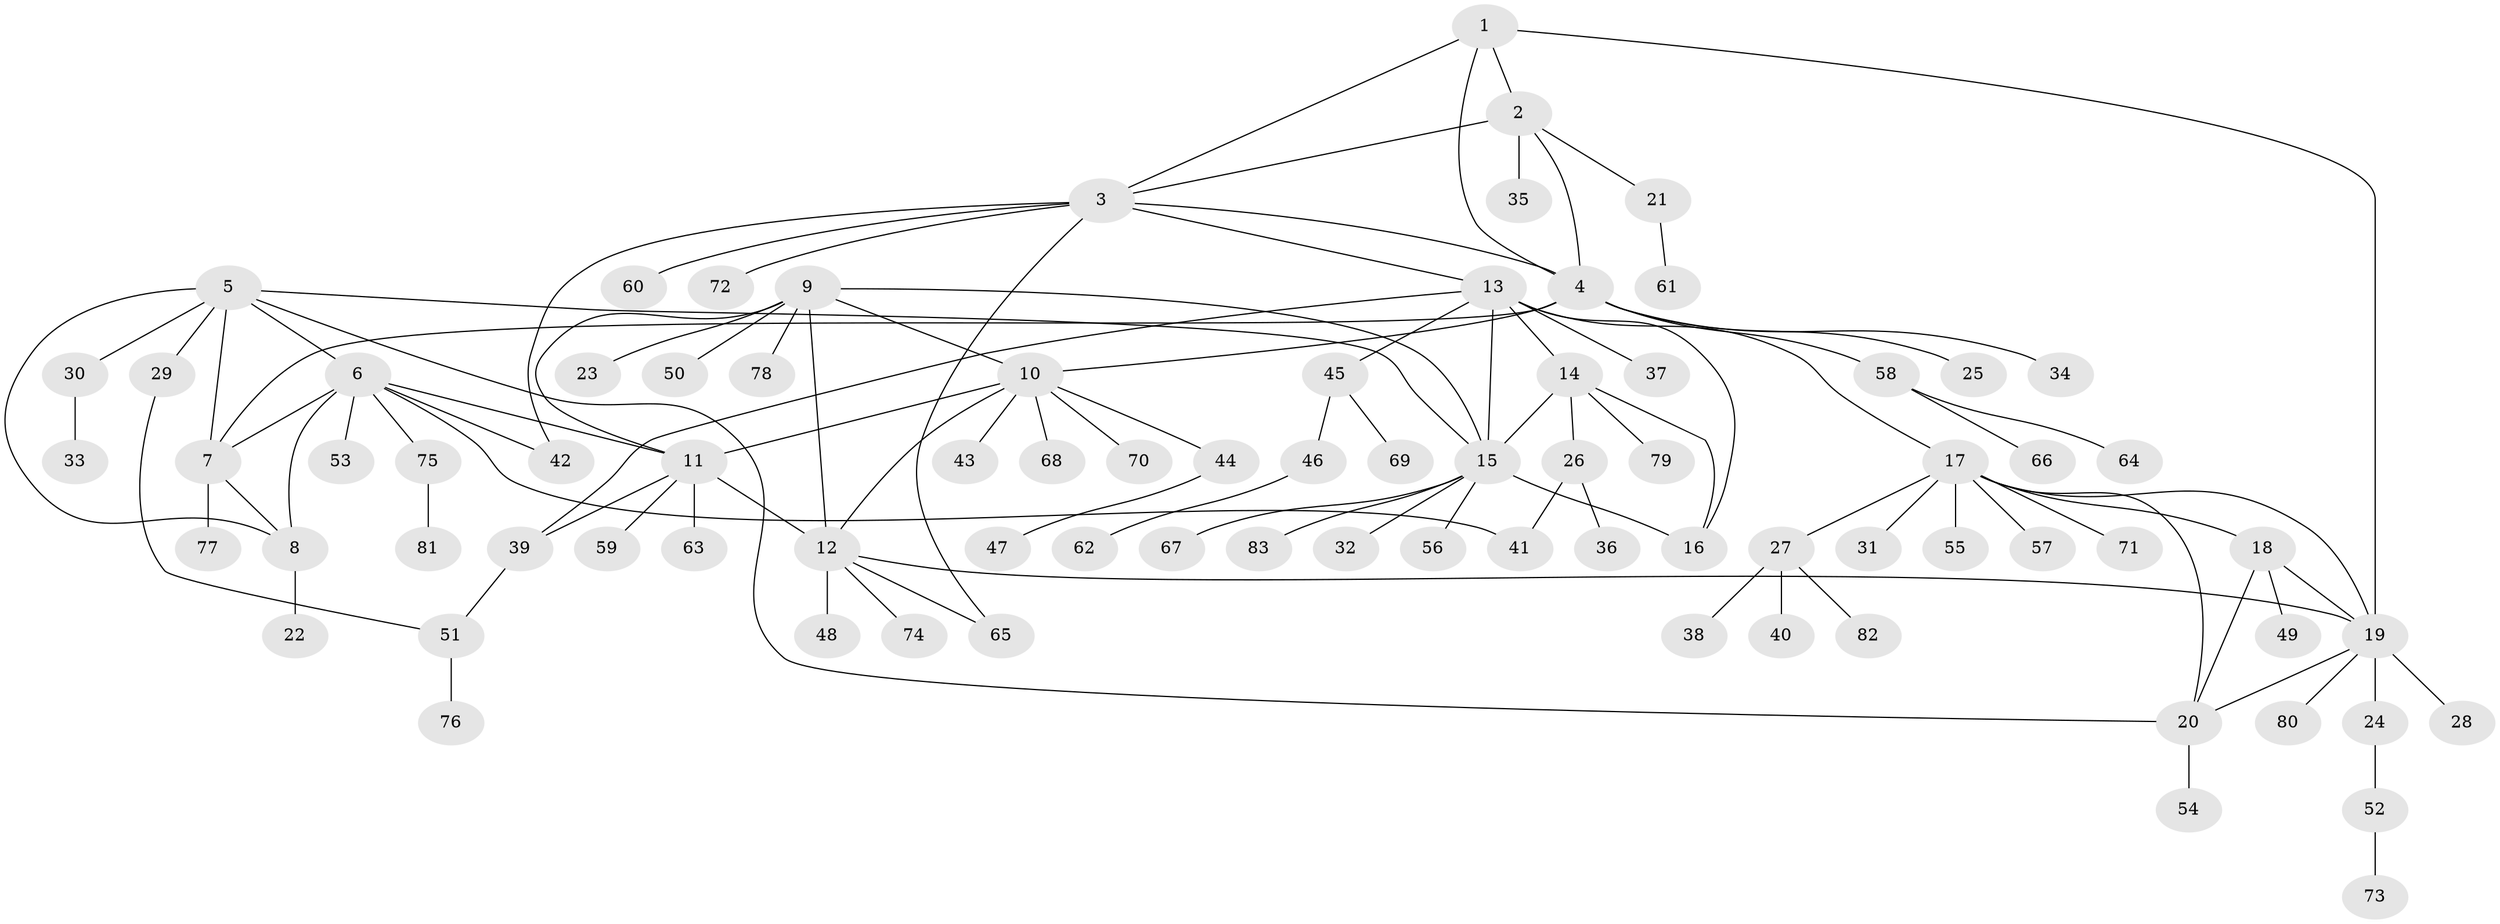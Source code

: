 // Generated by graph-tools (version 1.1) at 2025/55/03/09/25 04:55:15]
// undirected, 83 vertices, 108 edges
graph export_dot {
graph [start="1"]
  node [color=gray90,style=filled];
  1;
  2;
  3;
  4;
  5;
  6;
  7;
  8;
  9;
  10;
  11;
  12;
  13;
  14;
  15;
  16;
  17;
  18;
  19;
  20;
  21;
  22;
  23;
  24;
  25;
  26;
  27;
  28;
  29;
  30;
  31;
  32;
  33;
  34;
  35;
  36;
  37;
  38;
  39;
  40;
  41;
  42;
  43;
  44;
  45;
  46;
  47;
  48;
  49;
  50;
  51;
  52;
  53;
  54;
  55;
  56;
  57;
  58;
  59;
  60;
  61;
  62;
  63;
  64;
  65;
  66;
  67;
  68;
  69;
  70;
  71;
  72;
  73;
  74;
  75;
  76;
  77;
  78;
  79;
  80;
  81;
  82;
  83;
  1 -- 2;
  1 -- 3;
  1 -- 4;
  1 -- 19;
  2 -- 3;
  2 -- 4;
  2 -- 21;
  2 -- 35;
  3 -- 4;
  3 -- 13;
  3 -- 42;
  3 -- 60;
  3 -- 65;
  3 -- 72;
  4 -- 7;
  4 -- 10;
  4 -- 25;
  4 -- 34;
  4 -- 58;
  5 -- 6;
  5 -- 7;
  5 -- 8;
  5 -- 15;
  5 -- 20;
  5 -- 29;
  5 -- 30;
  6 -- 7;
  6 -- 8;
  6 -- 11;
  6 -- 41;
  6 -- 42;
  6 -- 53;
  6 -- 75;
  7 -- 8;
  7 -- 77;
  8 -- 22;
  9 -- 10;
  9 -- 11;
  9 -- 12;
  9 -- 15;
  9 -- 23;
  9 -- 50;
  9 -- 78;
  10 -- 11;
  10 -- 12;
  10 -- 43;
  10 -- 44;
  10 -- 68;
  10 -- 70;
  11 -- 12;
  11 -- 39;
  11 -- 59;
  11 -- 63;
  12 -- 19;
  12 -- 48;
  12 -- 65;
  12 -- 74;
  13 -- 14;
  13 -- 15;
  13 -- 16;
  13 -- 17;
  13 -- 37;
  13 -- 39;
  13 -- 45;
  14 -- 15;
  14 -- 16;
  14 -- 26;
  14 -- 79;
  15 -- 16;
  15 -- 32;
  15 -- 56;
  15 -- 67;
  15 -- 83;
  17 -- 18;
  17 -- 19;
  17 -- 20;
  17 -- 27;
  17 -- 31;
  17 -- 55;
  17 -- 57;
  17 -- 71;
  18 -- 19;
  18 -- 20;
  18 -- 49;
  19 -- 20;
  19 -- 24;
  19 -- 28;
  19 -- 80;
  20 -- 54;
  21 -- 61;
  24 -- 52;
  26 -- 36;
  26 -- 41;
  27 -- 38;
  27 -- 40;
  27 -- 82;
  29 -- 51;
  30 -- 33;
  39 -- 51;
  44 -- 47;
  45 -- 46;
  45 -- 69;
  46 -- 62;
  51 -- 76;
  52 -- 73;
  58 -- 64;
  58 -- 66;
  75 -- 81;
}

